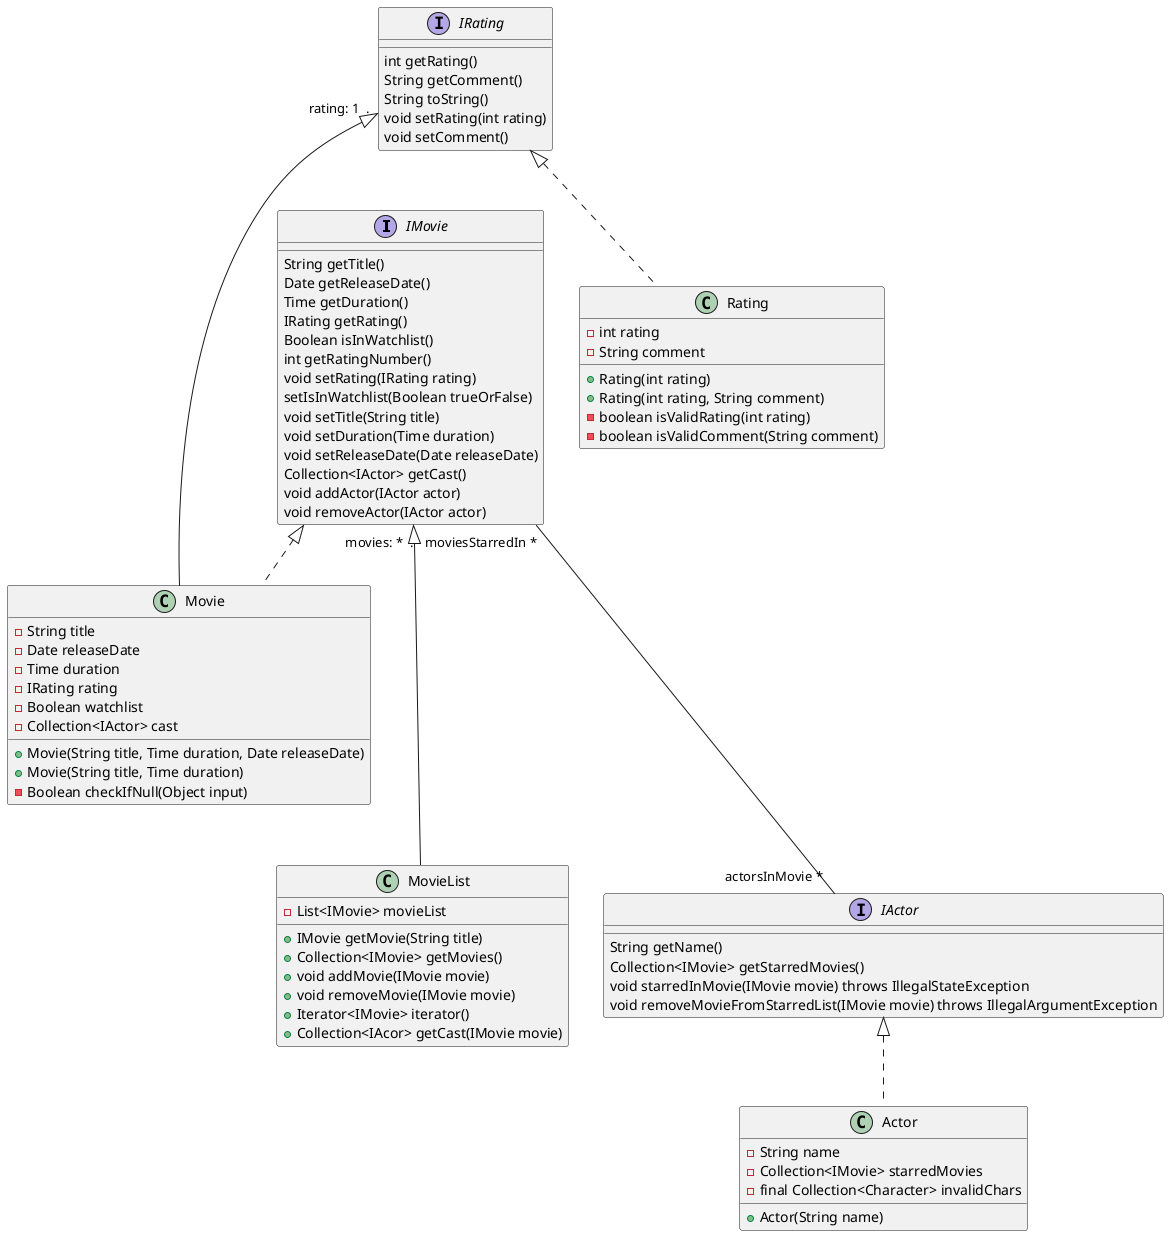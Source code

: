 @startuml "core-class-diagran"


interface IMovie {
    String getTitle()
    Date getReleaseDate()
    Time getDuration()
    IRating getRating()
    Boolean isInWatchlist()
    int getRatingNumber()
    void setRating(IRating rating)
    setIsInWatchlist(Boolean trueOrFalse)
    void setTitle(String title)
    void setDuration(Time duration)
    void setReleaseDate(Date releaseDate)
    Collection<IActor> getCast()
    void addActor(IActor actor)
    void removeActor(IActor actor)
}

class Movie {
    - String title
    - Date releaseDate
    - Time duration
    - IRating rating
    - Boolean watchlist
    - Collection<IActor> cast
    + Movie(String title, Time duration, Date releaseDate)
    + Movie(String title, Time duration)
    - Boolean checkIfNull(Object input)
}

interface IRating {
    int getRating()
    String getComment()
    String toString()
    void setRating(int rating)
    void setComment()
}

class Rating {
    - int rating
    - String comment
    + Rating(int rating)
    + Rating(int rating, String comment)
    - boolean isValidRating(int rating)
    - boolean isValidComment(String comment)
}

class MovieList {
    - List<IMovie> movieList
    + IMovie getMovie(String title)
    + Collection<IMovie> getMovies()
    + void addMovie(IMovie movie)
    + void removeMovie(IMovie movie)
    + Iterator<IMovie> iterator()
    + Collection<IAcor> getCast(IMovie movie)
}

interface IActor {
    String getName()
    Collection<IMovie> getStarredMovies()
    void starredInMovie(IMovie movie) throws IllegalStateException
    void removeMovieFromStarredList(IMovie movie) throws IllegalArgumentException
}

class Actor {
    - String name
    - Collection<IMovie> starredMovies
    - final Collection<Character> invalidChars
    + Actor(String name)
}

IMovie "movies: *  ." <|--- MovieList
IRating "rating: 1  ." <|--- Movie
IMovie "moviesStarredIn * " --- "actorsInMovie *" IActor
IMovie <|.. Movie
IRating <|.. Rating
IActor <|.. Actor



@enduml